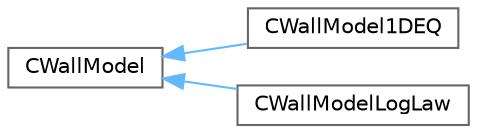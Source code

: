 digraph "Graphical Class Hierarchy"
{
 // LATEX_PDF_SIZE
  bgcolor="transparent";
  edge [fontname=Helvetica,fontsize=10,labelfontname=Helvetica,labelfontsize=10];
  node [fontname=Helvetica,fontsize=10,shape=box,height=0.2,width=0.4];
  rankdir="LR";
  Node0 [id="Node000000",label="CWallModel",height=0.2,width=0.4,color="grey40", fillcolor="white", style="filled",URL="$classCWallModel.html",tooltip="Base class for defining the LES wall model."];
  Node0 -> Node1 [id="edge433_Node000000_Node000001",dir="back",color="steelblue1",style="solid",tooltip=" "];
  Node1 [id="Node000001",label="CWallModel1DEQ",height=0.2,width=0.4,color="grey40", fillcolor="white", style="filled",URL="$classCWallModel1DEQ.html",tooltip=" "];
  Node0 -> Node2 [id="edge434_Node000000_Node000002",dir="back",color="steelblue1",style="solid",tooltip=" "];
  Node2 [id="Node000002",label="CWallModelLogLaw",height=0.2,width=0.4,color="grey40", fillcolor="white", style="filled",URL="$classCWallModelLogLaw.html",tooltip=" "];
}
